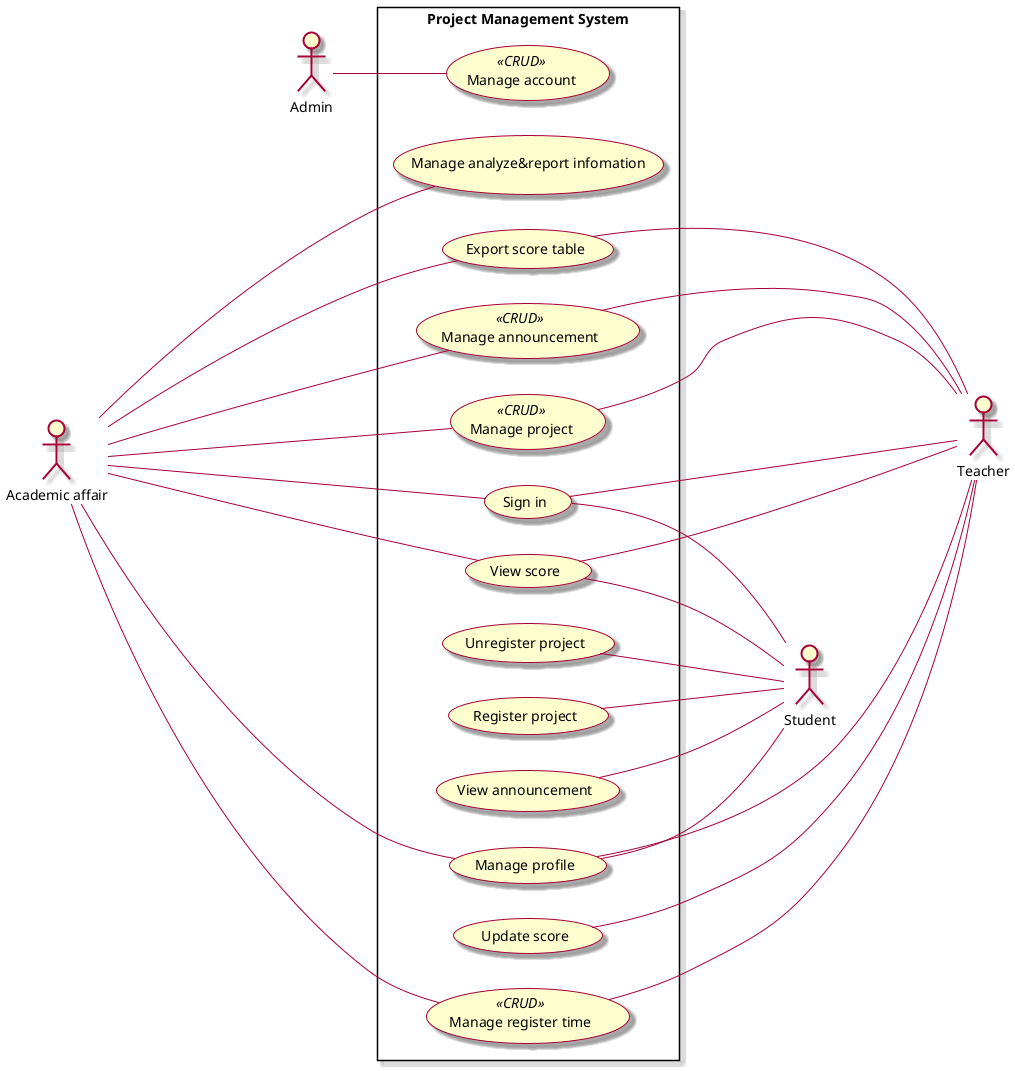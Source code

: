 @startuml UC Main
skin rose 
left to right direction
actor Admin as a
actor Student as s
actor "Academic affair" as aff
actor Teacher as t
rectangle "Project Management System" {
  usecase "Manage account" as ManageAccount <<CRUD>>
  usecase "Manage analyze&report infomation" as ManageAnalyze
  usecase "Export score table" as ExportScoreTable
  usecase "Manage announcement" as ManageNotes <<CRUD>>
  usecase "Manage project" as ManageProject <<CRUD>>
  usecase "Sign in" as Signin
  usecase "View score" as ViewScore
  usecase "Manage profile" as ManageProfile
  usecase "View announcement" as ViewNotes
  usecase "Update score" as UpdateScore
  usecase "Register project" as RegisterProject
  usecase "Unregister project" as UnregisterProject
  usecase "Manage register time" as ManageRegisterTime <<CRUD>>
}

a -- ManageAccount
Signin --- s
ManageProfile --- s
aff ----- ManageProfile
ManageProfile --- t
aff -- ManageAnalyze
aff -- ManageNotes
ManageNotes ----- t
aff -----ManageProject
RegisterProject --- s
UnregisterProject --- s
ManageProject ----- t
ViewNotes --- s
aff ----- ViewScore
ViewScore --- s
UpdateScore ----- t
ViewScore ----- t
Signin ----- t
aff ----- Signin
aff -- ExportScoreTable
aff ----- ManageRegisterTime
ExportScoreTable ----- t
ManageRegisterTime ----- t
@enduml